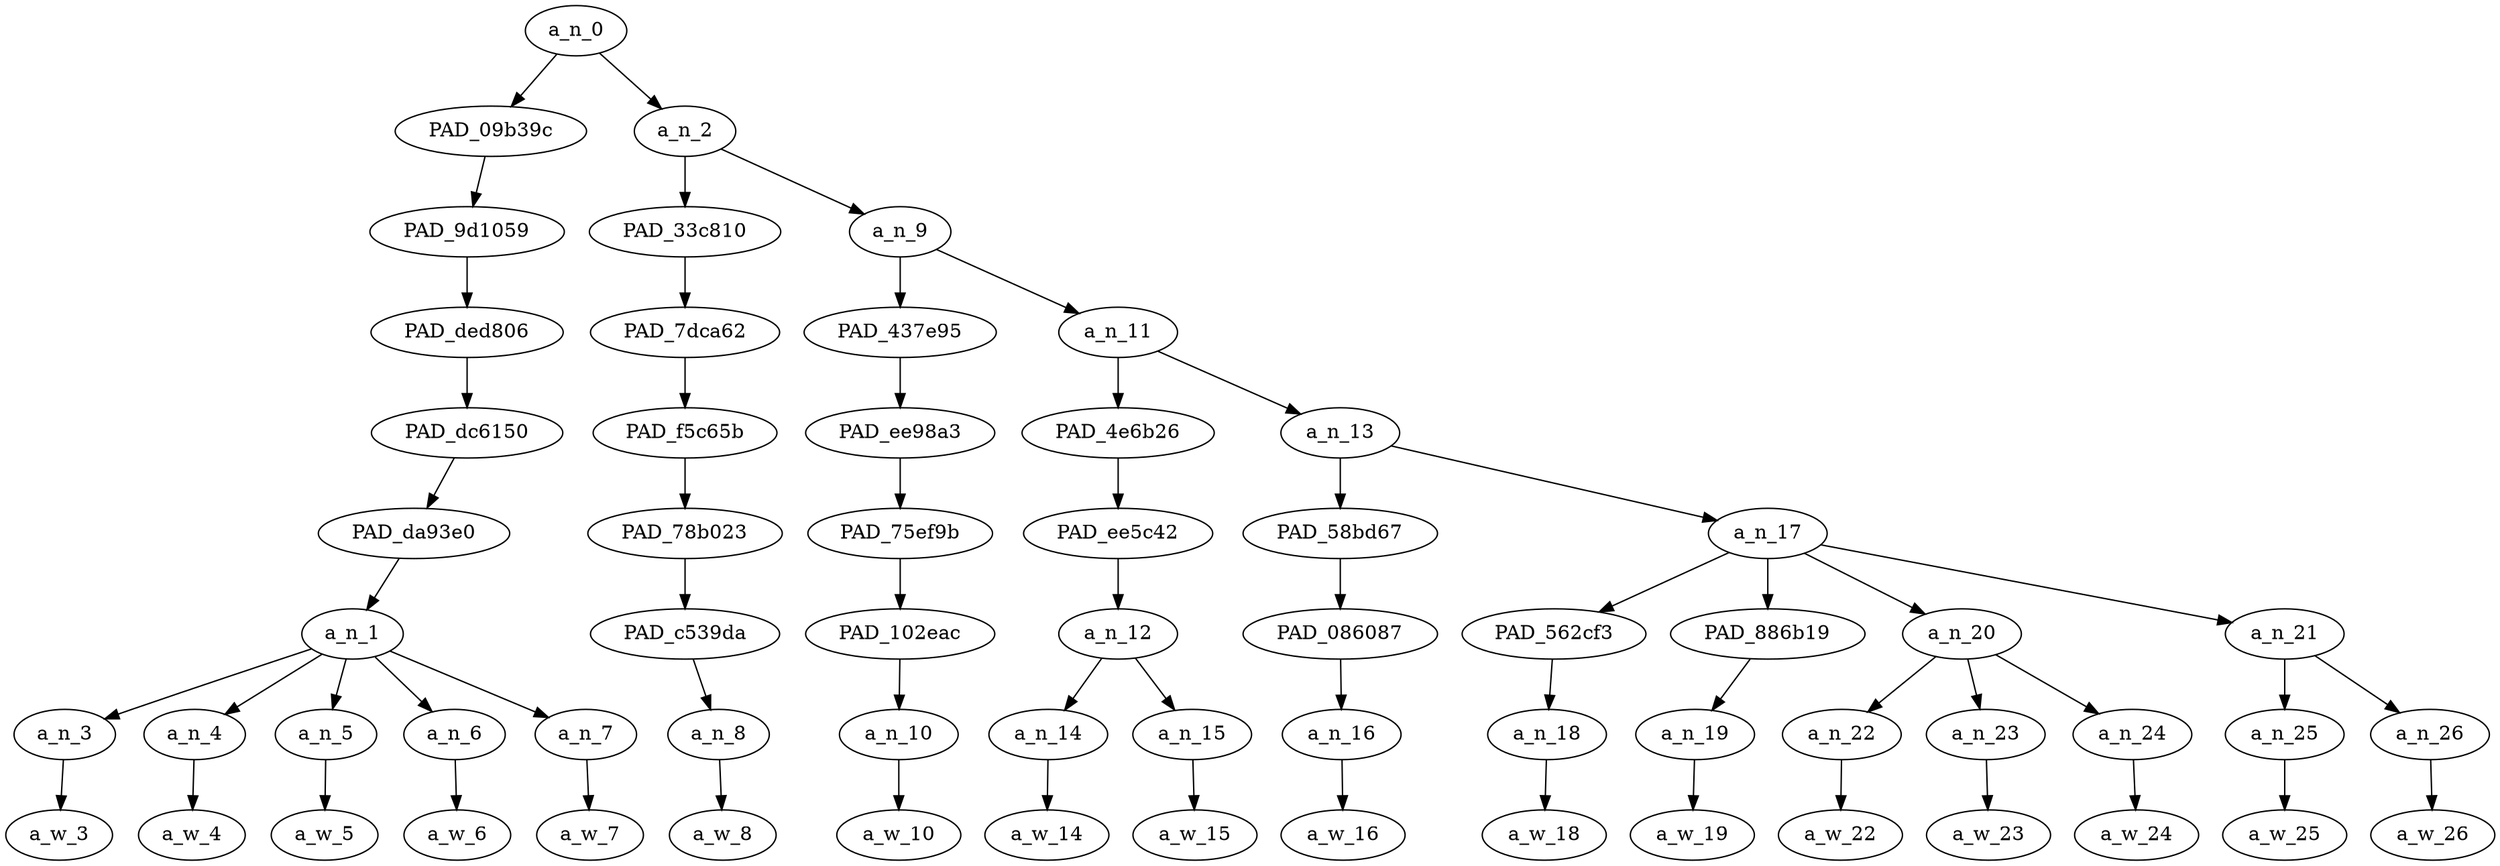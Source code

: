 strict digraph "" {
	a_n_0	[div_dir=1,
		index=0,
		level=8,
		pos="4.13671875,8!",
		text_span="[0, 1, 2, 3, 4, 5, 6, 7, 8, 9, 10, 11, 12, 13, 14, 15, 16]",
		value=1.00000001];
	PAD_09b39c	[div_dir=1,
		index=0,
		level=7,
		pos="2.0,7!",
		text_span="[0, 1, 2, 3, 4]",
		value=0.40529899];
	a_n_0 -> PAD_09b39c;
	a_n_2	[div_dir=1,
		index=1,
		level=7,
		pos="6.2734375,7!",
		text_span="[5, 6, 7, 8, 9, 10, 11, 12, 13, 14, 15, 16]",
		value=0.59447217];
	a_n_0 -> a_n_2;
	PAD_9d1059	[div_dir=1,
		index=0,
		level=6,
		pos="2.0,6!",
		text_span="[0, 1, 2, 3, 4]",
		value=0.40529899];
	PAD_09b39c -> PAD_9d1059;
	PAD_ded806	[div_dir=1,
		index=0,
		level=5,
		pos="2.0,5!",
		text_span="[0, 1, 2, 3, 4]",
		value=0.40529899];
	PAD_9d1059 -> PAD_ded806;
	PAD_dc6150	[div_dir=1,
		index=0,
		level=4,
		pos="2.0,4!",
		text_span="[0, 1, 2, 3, 4]",
		value=0.40529899];
	PAD_ded806 -> PAD_dc6150;
	PAD_da93e0	[div_dir=1,
		index=0,
		level=3,
		pos="2.0,3!",
		text_span="[0, 1, 2, 3, 4]",
		value=0.40529899];
	PAD_dc6150 -> PAD_da93e0;
	a_n_1	[div_dir=1,
		index=0,
		level=2,
		pos="2.0,2!",
		text_span="[0, 1, 2, 3, 4]",
		value=0.40529899];
	PAD_da93e0 -> a_n_1;
	a_n_3	[div_dir=1,
		index=0,
		level=1,
		pos="0.0,1!",
		text_span="[0]",
		value=0.07884380];
	a_n_1 -> a_n_3;
	a_n_4	[div_dir=1,
		index=1,
		level=1,
		pos="1.0,1!",
		text_span="[1]",
		value=0.07218992];
	a_n_1 -> a_n_4;
	a_n_5	[div_dir=-1,
		index=2,
		level=1,
		pos="2.0,1!",
		text_span="[2]",
		value=0.10100475];
	a_n_1 -> a_n_5;
	a_n_6	[div_dir=1,
		index=3,
		level=1,
		pos="3.0,1!",
		text_span="[3]",
		value=0.07367499];
	a_n_1 -> a_n_6;
	a_n_7	[div_dir=1,
		index=4,
		level=1,
		pos="4.0,1!",
		text_span="[4]",
		value=0.07920811];
	a_n_1 -> a_n_7;
	a_w_3	[div_dir=0,
		index=0,
		level=0,
		pos="0,0!",
		text_span="[0]",
		value="<user>"];
	a_n_3 -> a_w_3;
	a_w_4	[div_dir=0,
		index=1,
		level=0,
		pos="1,0!",
		text_span="[1]",
		value="<user>1"];
	a_n_4 -> a_w_4;
	a_w_5	[div_dir=0,
		index=2,
		level=0,
		pos="2,0!",
		text_span="[2]",
		value=yeah];
	a_n_5 -> a_w_5;
	a_w_6	[div_dir=0,
		index=3,
		level=0,
		pos="3,0!",
		text_span="[3]",
		value=private];
	a_n_6 -> a_w_6;
	a_w_7	[div_dir=0,
		index=4,
		level=0,
		pos="4,0!",
		text_span="[4]",
		value=schools];
	a_n_7 -> a_w_7;
	PAD_33c810	[div_dir=-1,
		index=1,
		level=6,
		pos="5.0,6!",
		text_span="[5]",
		value=0.03611543];
	a_n_2 -> PAD_33c810;
	a_n_9	[div_dir=1,
		index=2,
		level=6,
		pos="7.546875,6!",
		text_span="[6, 7, 8, 9, 10, 11, 12, 13, 14, 15, 16]",
		value=0.55829101];
	a_n_2 -> a_n_9;
	PAD_7dca62	[div_dir=-1,
		index=1,
		level=5,
		pos="5.0,5!",
		text_span="[5]",
		value=0.03611543];
	PAD_33c810 -> PAD_7dca62;
	PAD_f5c65b	[div_dir=-1,
		index=1,
		level=4,
		pos="5.0,4!",
		text_span="[5]",
		value=0.03611543];
	PAD_7dca62 -> PAD_f5c65b;
	PAD_78b023	[div_dir=-1,
		index=1,
		level=3,
		pos="5.0,3!",
		text_span="[5]",
		value=0.03611543];
	PAD_f5c65b -> PAD_78b023;
	PAD_c539da	[div_dir=-1,
		index=1,
		level=2,
		pos="5.0,2!",
		text_span="[5]",
		value=0.03611543];
	PAD_78b023 -> PAD_c539da;
	a_n_8	[div_dir=-1,
		index=5,
		level=1,
		pos="5.0,1!",
		text_span="[5]",
		value=0.03611543];
	PAD_c539da -> a_n_8;
	a_w_8	[div_dir=0,
		index=5,
		level=0,
		pos="5,0!",
		text_span="[5]",
		value=will];
	a_n_8 -> a_w_8;
	PAD_437e95	[div_dir=1,
		index=2,
		level=5,
		pos="6.0,5!",
		text_span="[6]",
		value=0.03734014];
	a_n_9 -> PAD_437e95;
	a_n_11	[div_dir=1,
		index=3,
		level=5,
		pos="9.09375,5!",
		text_span="[7, 8, 9, 10, 11, 12, 13, 14, 15, 16]",
		value=0.52087018];
	a_n_9 -> a_n_11;
	PAD_ee98a3	[div_dir=1,
		index=2,
		level=4,
		pos="6.0,4!",
		text_span="[6]",
		value=0.03734014];
	PAD_437e95 -> PAD_ee98a3;
	PAD_75ef9b	[div_dir=1,
		index=2,
		level=3,
		pos="6.0,3!",
		text_span="[6]",
		value=0.03734014];
	PAD_ee98a3 -> PAD_75ef9b;
	PAD_102eac	[div_dir=1,
		index=2,
		level=2,
		pos="6.0,2!",
		text_span="[6]",
		value=0.03734014];
	PAD_75ef9b -> PAD_102eac;
	a_n_10	[div_dir=1,
		index=6,
		level=1,
		pos="6.0,1!",
		text_span="[6]",
		value=0.03734014];
	PAD_102eac -> a_n_10;
	a_w_10	[div_dir=0,
		index=6,
		level=0,
		pos="6,0!",
		text_span="[6]",
		value=let];
	a_n_10 -> a_w_10;
	PAD_4e6b26	[div_dir=1,
		index=3,
		level=4,
		pos="7.5,4!",
		text_span="[7, 8]",
		value=0.10789182];
	a_n_11 -> PAD_4e6b26;
	a_n_13	[div_dir=1,
		index=4,
		level=4,
		pos="10.6875,4!",
		text_span="[9, 10, 11, 12, 13, 14, 15, 16]",
		value=0.41289449];
	a_n_11 -> a_n_13;
	PAD_ee5c42	[div_dir=1,
		index=3,
		level=3,
		pos="7.5,3!",
		text_span="[7, 8]",
		value=0.10789182];
	PAD_4e6b26 -> PAD_ee5c42;
	a_n_12	[div_dir=1,
		index=3,
		level=2,
		pos="7.5,2!",
		text_span="[7, 8]",
		value=0.10789182];
	PAD_ee5c42 -> a_n_12;
	a_n_14	[div_dir=1,
		index=7,
		level=1,
		pos="7.0,1!",
		text_span="[7]",
		value=0.04386160];
	a_n_12 -> a_n_14;
	a_n_15	[div_dir=1,
		index=8,
		level=1,
		pos="8.0,1!",
		text_span="[8]",
		value=0.06387112];
	a_n_12 -> a_n_15;
	a_w_14	[div_dir=0,
		index=7,
		level=0,
		pos="7,0!",
		text_span="[7]",
		value=your];
	a_n_14 -> a_w_14;
	a_w_15	[div_dir=0,
		index=8,
		level=0,
		pos="8,0!",
		text_span="[8]",
		value=kid];
	a_n_15 -> a_w_15;
	PAD_58bd67	[div_dir=1,
		index=4,
		level=3,
		pos="9.0,3!",
		text_span="[9]",
		value=0.04595718];
	a_n_13 -> PAD_58bd67;
	a_n_17	[div_dir=-1,
		index=5,
		level=3,
		pos="12.375,3!",
		text_span="[10, 11, 12, 13, 14, 15, 16]",
		value=0.36692380];
	a_n_13 -> a_n_17;
	PAD_086087	[div_dir=1,
		index=4,
		level=2,
		pos="9.0,2!",
		text_span="[9]",
		value=0.04595718];
	PAD_58bd67 -> PAD_086087;
	a_n_16	[div_dir=1,
		index=9,
		level=1,
		pos="9.0,1!",
		text_span="[9]",
		value=0.04595718];
	PAD_086087 -> a_n_16;
	a_w_16	[div_dir=0,
		index=9,
		level=0,
		pos="9,0!",
		text_span="[9]",
		value=get];
	a_n_16 -> a_w_16;
	PAD_562cf3	[div_dir=-1,
		index=5,
		level=2,
		pos="10.0,2!",
		text_span="[10]",
		value=0.09963177];
	a_n_17 -> PAD_562cf3;
	PAD_886b19	[div_dir=1,
		index=6,
		level=2,
		pos="11.0,2!",
		text_span="[11]",
		value=0.03851764];
	a_n_17 -> PAD_886b19;
	a_n_20	[div_dir=1,
		index=7,
		level=2,
		pos="13.0,2!",
		text_span="[12, 13, 14]",
		value=0.11927471];
	a_n_17 -> a_n_20;
	a_n_21	[div_dir=-1,
		index=8,
		level=2,
		pos="15.5,2!",
		text_span="[15, 16]",
		value=0.10948265];
	a_n_17 -> a_n_21;
	a_n_18	[div_dir=-1,
		index=10,
		level=1,
		pos="10.0,1!",
		text_span="[10]",
		value=0.09963177];
	PAD_562cf3 -> a_n_18;
	a_w_18	[div_dir=0,
		index=10,
		level=0,
		pos="10,0!",
		text_span="[10]",
		value=raped];
	a_n_18 -> a_w_18;
	a_n_19	[div_dir=1,
		index=11,
		level=1,
		pos="11.0,1!",
		text_span="[11]",
		value=0.03851764];
	PAD_886b19 -> a_n_19;
	a_w_19	[div_dir=0,
		index=11,
		level=0,
		pos="11,0!",
		text_span="[11]",
		value=and];
	a_n_19 -> a_w_19;
	a_n_22	[div_dir=1,
		index=12,
		level=1,
		pos="12.0,1!",
		text_span="[12]",
		value=0.04531885];
	a_n_20 -> a_n_22;
	a_n_23	[div_dir=1,
		index=13,
		level=1,
		pos="13.0,1!",
		text_span="[13]",
		value=0.03329018];
	a_n_20 -> a_n_23;
	a_n_24	[div_dir=1,
		index=14,
		level=1,
		pos="14.0,1!",
		text_span="[14]",
		value=0.04047510];
	a_n_20 -> a_n_24;
	a_w_22	[div_dir=0,
		index=12,
		level=0,
		pos="12,0!",
		text_span="[12]",
		value=wave];
	a_n_22 -> a_w_22;
	a_w_23	[div_dir=0,
		index=13,
		level=0,
		pos="13,0!",
		text_span="[13]",
		value=it];
	a_n_23 -> a_w_23;
	a_w_24	[div_dir=0,
		index=14,
		level=0,
		pos="14,0!",
		text_span="[14]",
		value=off];
	a_n_24 -> a_w_24;
	a_n_25	[div_dir=1,
		index=15,
		level=1,
		pos="15.0,1!",
		text_span="[15]",
		value=0.03833066];
	a_n_21 -> a_n_25;
	a_n_26	[div_dir=-1,
		index=16,
		level=1,
		pos="16.0,1!",
		text_span="[16]",
		value=0.07113693];
	a_n_21 -> a_n_26;
	a_w_25	[div_dir=0,
		index=15,
		level=0,
		pos="15,0!",
		text_span="[15]",
		value=as];
	a_n_25 -> a_w_25;
	a_w_26	[div_dir=0,
		index=16,
		level=0,
		pos="16,0!",
		text_span="[16]",
		value=tradition];
	a_n_26 -> a_w_26;
}
